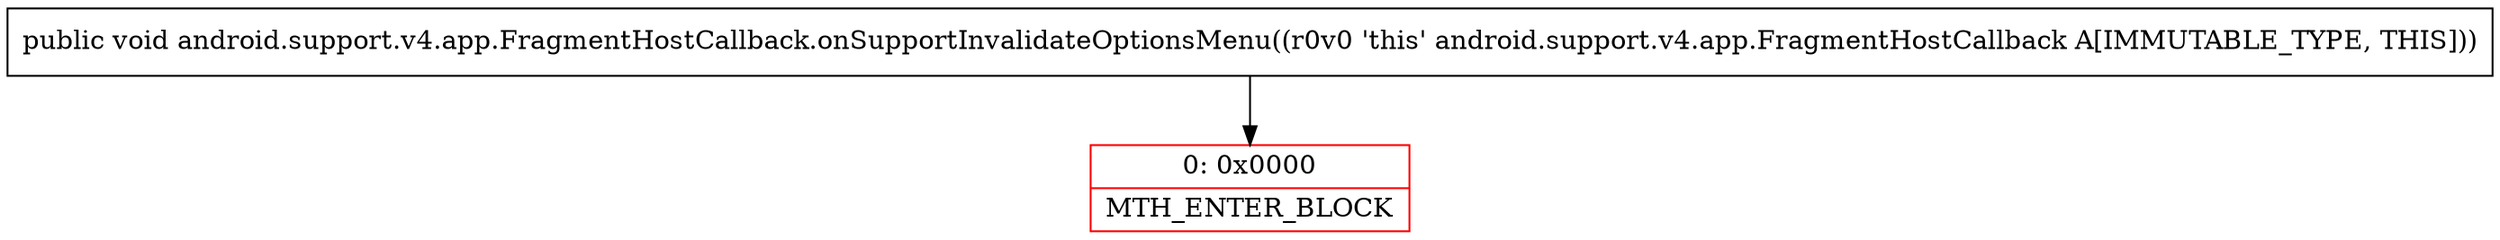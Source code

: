 digraph "CFG forandroid.support.v4.app.FragmentHostCallback.onSupportInvalidateOptionsMenu()V" {
subgraph cluster_Region_1736749899 {
label = "R(0)";
node [shape=record,color=blue];
}
Node_0 [shape=record,color=red,label="{0\:\ 0x0000|MTH_ENTER_BLOCK\l}"];
MethodNode[shape=record,label="{public void android.support.v4.app.FragmentHostCallback.onSupportInvalidateOptionsMenu((r0v0 'this' android.support.v4.app.FragmentHostCallback A[IMMUTABLE_TYPE, THIS])) }"];
MethodNode -> Node_0;
}

